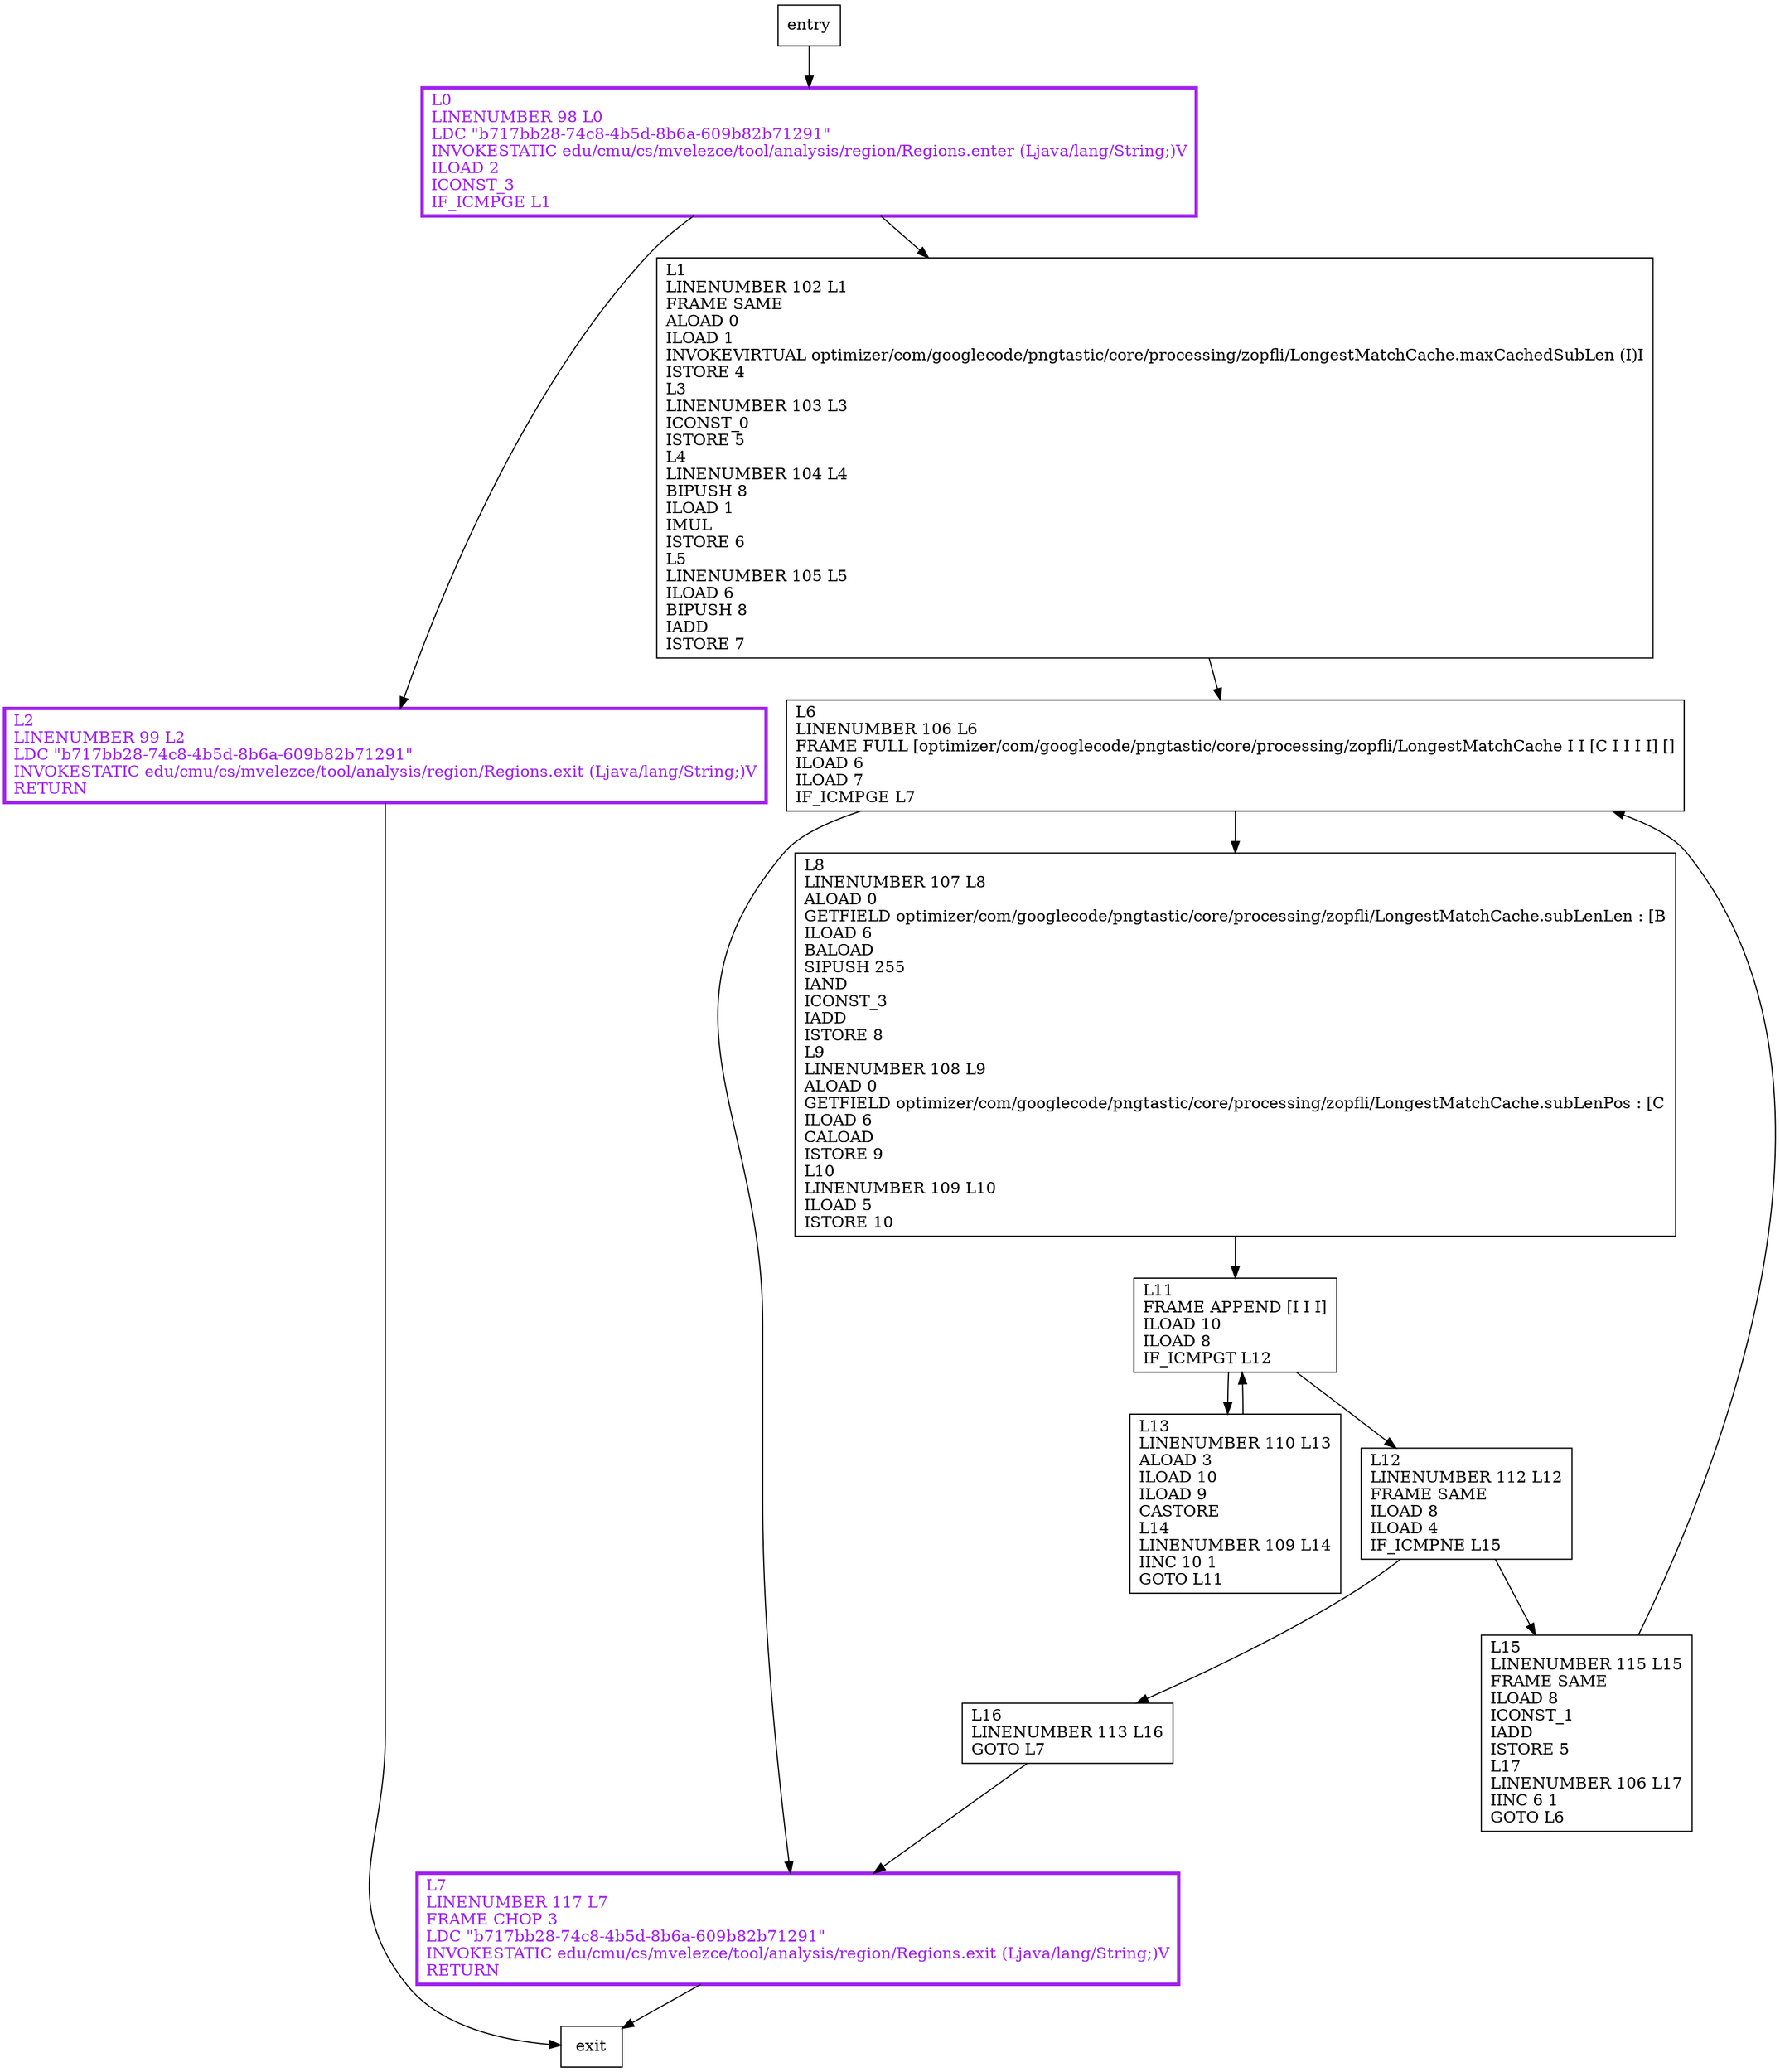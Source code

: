 digraph cacheToSubLen {
node [shape=record];
925803196 [label="L6\lLINENUMBER 106 L6\lFRAME FULL [optimizer/com/googlecode/pngtastic/core/processing/zopfli/LongestMatchCache I I [C I I I I] []\lILOAD 6\lILOAD 7\lIF_ICMPGE L7\l"];
726843606 [label="L16\lLINENUMBER 113 L16\lGOTO L7\l"];
176041373 [label="L11\lFRAME APPEND [I I I]\lILOAD 10\lILOAD 8\lIF_ICMPGT L12\l"];
1004430079 [label="L2\lLINENUMBER 99 L2\lLDC \"b717bb28-74c8-4b5d-8b6a-609b82b71291\"\lINVOKESTATIC edu/cmu/cs/mvelezce/tool/analysis/region/Regions.exit (Ljava/lang/String;)V\lRETURN\l"];
2031927175 [label="L13\lLINENUMBER 110 L13\lALOAD 3\lILOAD 10\lILOAD 9\lCASTORE\lL14\lLINENUMBER 109 L14\lIINC 10 1\lGOTO L11\l"];
1967617997 [label="L15\lLINENUMBER 115 L15\lFRAME SAME\lILOAD 8\lICONST_1\lIADD\lISTORE 5\lL17\lLINENUMBER 106 L17\lIINC 6 1\lGOTO L6\l"];
1379148981 [label="L7\lLINENUMBER 117 L7\lFRAME CHOP 3\lLDC \"b717bb28-74c8-4b5d-8b6a-609b82b71291\"\lINVOKESTATIC edu/cmu/cs/mvelezce/tool/analysis/region/Regions.exit (Ljava/lang/String;)V\lRETURN\l"];
1241938981 [label="L0\lLINENUMBER 98 L0\lLDC \"b717bb28-74c8-4b5d-8b6a-609b82b71291\"\lINVOKESTATIC edu/cmu/cs/mvelezce/tool/analysis/region/Regions.enter (Ljava/lang/String;)V\lILOAD 2\lICONST_3\lIF_ICMPGE L1\l"];
168957945 [label="L1\lLINENUMBER 102 L1\lFRAME SAME\lALOAD 0\lILOAD 1\lINVOKEVIRTUAL optimizer/com/googlecode/pngtastic/core/processing/zopfli/LongestMatchCache.maxCachedSubLen (I)I\lISTORE 4\lL3\lLINENUMBER 103 L3\lICONST_0\lISTORE 5\lL4\lLINENUMBER 104 L4\lBIPUSH 8\lILOAD 1\lIMUL\lISTORE 6\lL5\lLINENUMBER 105 L5\lILOAD 6\lBIPUSH 8\lIADD\lISTORE 7\l"];
732597634 [label="L8\lLINENUMBER 107 L8\lALOAD 0\lGETFIELD optimizer/com/googlecode/pngtastic/core/processing/zopfli/LongestMatchCache.subLenLen : [B\lILOAD 6\lBALOAD\lSIPUSH 255\lIAND\lICONST_3\lIADD\lISTORE 8\lL9\lLINENUMBER 108 L9\lALOAD 0\lGETFIELD optimizer/com/googlecode/pngtastic/core/processing/zopfli/LongestMatchCache.subLenPos : [C\lILOAD 6\lCALOAD\lISTORE 9\lL10\lLINENUMBER 109 L10\lILOAD 5\lISTORE 10\l"];
832432849 [label="L12\lLINENUMBER 112 L12\lFRAME SAME\lILOAD 8\lILOAD 4\lIF_ICMPNE L15\l"];
entry;
exit;
925803196 -> 1379148981;
925803196 -> 732597634;
726843606 -> 1379148981;
1004430079 -> exit;
1379148981 -> exit;
168957945 -> 925803196;
732597634 -> 176041373;
832432849 -> 726843606;
832432849 -> 1967617997;
entry -> 1241938981;
176041373 -> 2031927175;
176041373 -> 832432849;
2031927175 -> 176041373;
1967617997 -> 925803196;
1241938981 -> 1004430079;
1241938981 -> 168957945;
1004430079[fontcolor="purple", penwidth=3, color="purple"];
1379148981[fontcolor="purple", penwidth=3, color="purple"];
1241938981[fontcolor="purple", penwidth=3, color="purple"];
}

